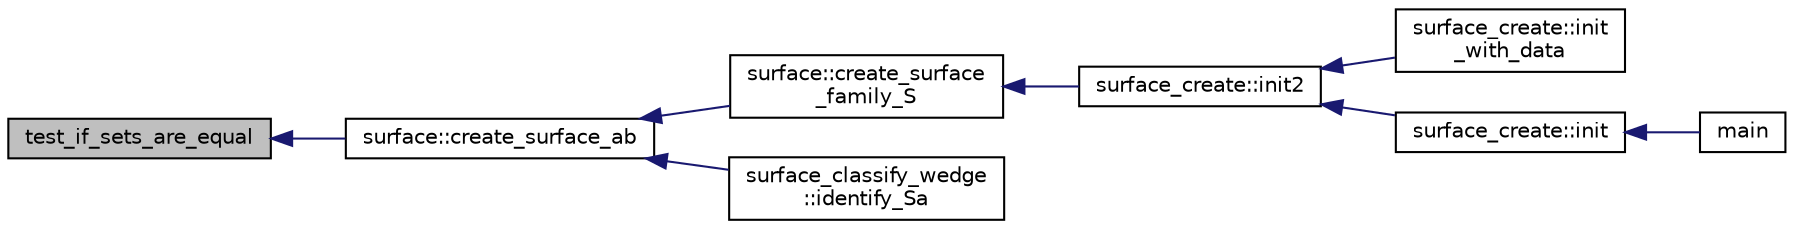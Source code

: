 digraph "test_if_sets_are_equal"
{
  edge [fontname="Helvetica",fontsize="10",labelfontname="Helvetica",labelfontsize="10"];
  node [fontname="Helvetica",fontsize="10",shape=record];
  rankdir="LR";
  Node8110 [label="test_if_sets_are_equal",height=0.2,width=0.4,color="black", fillcolor="grey75", style="filled", fontcolor="black"];
  Node8110 -> Node8111 [dir="back",color="midnightblue",fontsize="10",style="solid",fontname="Helvetica"];
  Node8111 [label="surface::create_surface_ab",height=0.2,width=0.4,color="black", fillcolor="white", style="filled",URL="$d5/d88/classsurface.html#a9e0834d9fd3ea14957df1944ac40c847"];
  Node8111 -> Node8112 [dir="back",color="midnightblue",fontsize="10",style="solid",fontname="Helvetica"];
  Node8112 [label="surface::create_surface\l_family_S",height=0.2,width=0.4,color="black", fillcolor="white", style="filled",URL="$d5/d88/classsurface.html#a820199c4eab279fad1085a308550fa8f"];
  Node8112 -> Node8113 [dir="back",color="midnightblue",fontsize="10",style="solid",fontname="Helvetica"];
  Node8113 [label="surface_create::init2",height=0.2,width=0.4,color="black", fillcolor="white", style="filled",URL="$de/da4/classsurface__create.html#a0d600640f7dd62d5a6c36443effdab59"];
  Node8113 -> Node8114 [dir="back",color="midnightblue",fontsize="10",style="solid",fontname="Helvetica"];
  Node8114 [label="surface_create::init\l_with_data",height=0.2,width=0.4,color="black", fillcolor="white", style="filled",URL="$de/da4/classsurface__create.html#a9226f687139676532adb1aa971fbade2"];
  Node8113 -> Node8115 [dir="back",color="midnightblue",fontsize="10",style="solid",fontname="Helvetica"];
  Node8115 [label="surface_create::init",height=0.2,width=0.4,color="black", fillcolor="white", style="filled",URL="$de/da4/classsurface__create.html#ab0db5c12825f778e3caf8aa4da02eb06"];
  Node8115 -> Node8116 [dir="back",color="midnightblue",fontsize="10",style="solid",fontname="Helvetica"];
  Node8116 [label="main",height=0.2,width=0.4,color="black", fillcolor="white", style="filled",URL="$d2/dfa/create__surface__main_8_c.html#a217dbf8b442f20279ea00b898af96f52"];
  Node8111 -> Node8117 [dir="back",color="midnightblue",fontsize="10",style="solid",fontname="Helvetica"];
  Node8117 [label="surface_classify_wedge\l::identify_Sa",height=0.2,width=0.4,color="black", fillcolor="white", style="filled",URL="$d7/d5c/classsurface__classify__wedge.html#a8fdc22ea1850bd4da28ace84adb055a6"];
}
